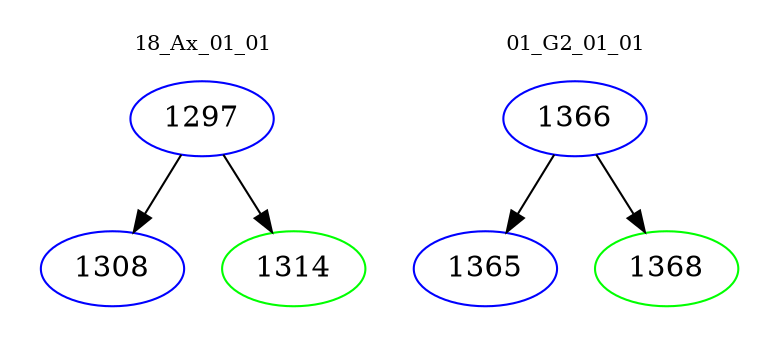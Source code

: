 digraph{
subgraph cluster_0 {
color = white
label = "18_Ax_01_01";
fontsize=10;
T0_1297 [label="1297", color="blue"]
T0_1297 -> T0_1308 [color="black"]
T0_1308 [label="1308", color="blue"]
T0_1297 -> T0_1314 [color="black"]
T0_1314 [label="1314", color="green"]
}
subgraph cluster_1 {
color = white
label = "01_G2_01_01";
fontsize=10;
T1_1366 [label="1366", color="blue"]
T1_1366 -> T1_1365 [color="black"]
T1_1365 [label="1365", color="blue"]
T1_1366 -> T1_1368 [color="black"]
T1_1368 [label="1368", color="green"]
}
}

